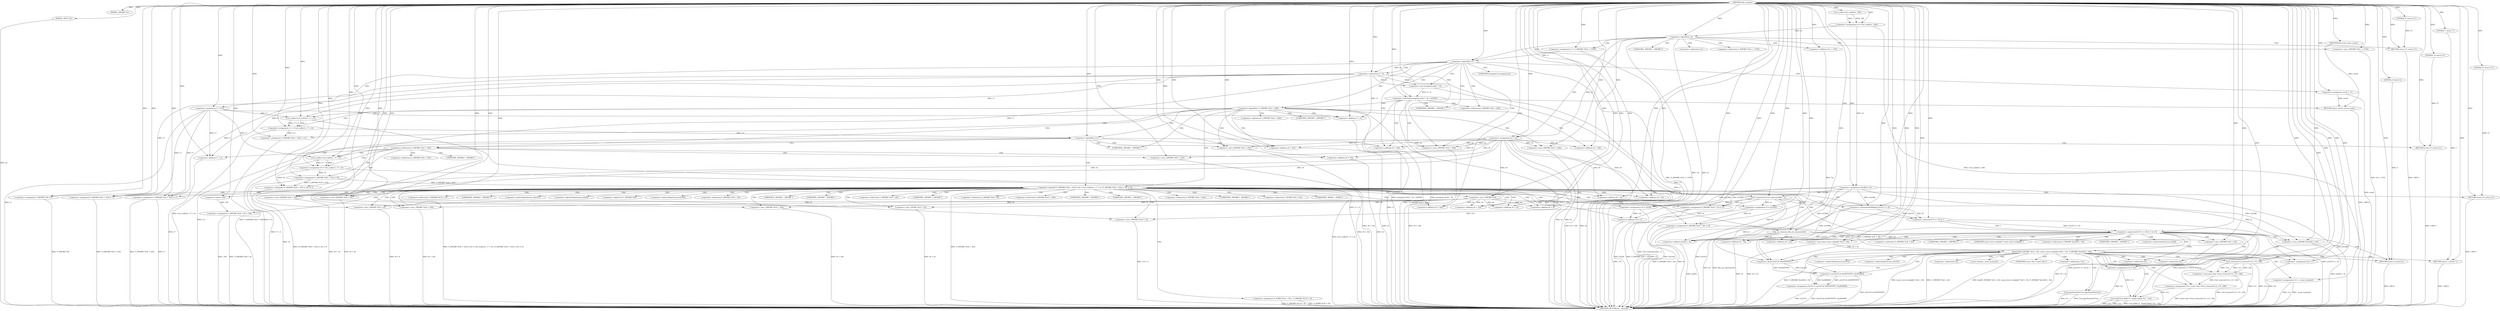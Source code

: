 digraph tftp_connect {  
"1000113" [label = "(METHOD,tftp_connect)" ]
"1000387" [label = "(METHOD_RETURN,int __fastcall)" ]
"1000114" [label = "(PARAM,_DWORD *a1)" ]
"1000115" [label = "(PARAM,_BYTE *a2)" ]
"1000129" [label = "(<operator>.assignment,v4 = Curl_ccalloc(1, 336))" ]
"1000131" [label = "(Curl_ccalloc,Curl_ccalloc(1, 336))" ]
"1000134" [label = "(<operator>.assignment,a1[188] = v4)" ]
"1000140" [label = "(<operator>.logicalNot,!v4)" ]
"1000142" [label = "(RETURN,return 27;,return 27;)" ]
"1000143" [label = "(LITERAL,27,return 27;)" ]
"1000144" [label = "(<operator>.assignment,v6 = v4)" ]
"1000147" [label = "(<operator>.assignment,v7 = *(_DWORD *)(*a1 + 1576))" ]
"1000150" [label = "(<operator>.cast,(_DWORD *)(*a1 + 1576))" ]
"1000152" [label = "(<operator>.addition,*a1 + 1576)" ]
"1000157" [label = "(<operator>.logicalNot,!v7)" ]
"1000160" [label = "(<operator>.assignment,v7 = 512)" ]
"1000164" [label = "(<operator>.assignment,result = 71)" ]
"1000168" [label = "(<operator>.lessThan,(unsigned int)(v7 - 8) < 0xFFB1)" ]
"1000169" [label = "(<operator>.cast,(unsigned int)(v7 - 8))" ]
"1000171" [label = "(<operator>.subtraction,v7 - 8)" ]
"1000178" [label = "(<operator>.logicalNot,!*(_DWORD *)(v6 + 328))" ]
"1000180" [label = "(<operator>.cast,(_DWORD *)(v6 + 328))" ]
"1000182" [label = "(<operator>.addition,v6 + 328)" ]
"1000186" [label = "(<operator>.assignment,v11 = Curl_ccalloc(1, v7 + 4))" ]
"1000188" [label = "(Curl_ccalloc,Curl_ccalloc(1, v7 + 4))" ]
"1000190" [label = "(<operator>.addition,v7 + 4)" ]
"1000193" [label = "(<operator>.assignment,*(_DWORD *)(v6 + 328) = v11)" ]
"1000195" [label = "(<operator>.cast,(_DWORD *)(v6 + 328))" ]
"1000197" [label = "(<operator>.addition,v6 + 328)" ]
"1000202" [label = "(<operator>.logicalNot,!v11)" ]
"1000204" [label = "(RETURN,return 27;,return 27;)" ]
"1000205" [label = "(LITERAL,27,return 27;)" ]
"1000207" [label = "(<operator>.logicalOr,*(_DWORD *)(v6 + 332) || (v8 = Curl_ccalloc(1, v7 + 4), (*(_DWORD *)(v6 + 332) = v8) != 0))" ]
"1000209" [label = "(<operator>.cast,(_DWORD *)(v6 + 332))" ]
"1000211" [label = "(<operator>.addition,v6 + 332)" ]
"1000215" [label = "(<operator>.assignment,v8 = Curl_ccalloc(1, v7 + 4))" ]
"1000217" [label = "(Curl_ccalloc,Curl_ccalloc(1, v7 + 4))" ]
"1000219" [label = "(<operator>.addition,v7 + 4)" ]
"1000222" [label = "(<operator>.notEquals,(*(_DWORD *)(v6 + 332) = v8) != 0)" ]
"1000223" [label = "(<operator>.assignment,*(_DWORD *)(v6 + 332) = v8)" ]
"1000225" [label = "(<operator>.cast,(_DWORD *)(v6 + 332))" ]
"1000227" [label = "(<operator>.addition,v6 + 332)" ]
"1000233" [label = "(Curl_conncontrol,Curl_conncontrol(a1, 1))" ]
"1000236" [label = "(<operator>.assignment,v9 = a1[105])" ]
"1000241" [label = "(<operator>.assignment,*(_DWORD *)(v6 + 16) = a1)" ]
"1000243" [label = "(<operator>.cast,(_DWORD *)(v6 + 16))" ]
"1000245" [label = "(<operator>.addition,v6 + 16)" ]
"1000249" [label = "(<operator>.assignment,*(_DWORD *)(v6 + 20) = v9)" ]
"1000251" [label = "(<operator>.cast,(_DWORD *)(v6 + 20))" ]
"1000253" [label = "(<operator>.addition,v6 + 20)" ]
"1000257" [label = "(<operator>.assignment,*(_DWORD *)v6 = 0)" ]
"1000259" [label = "(<operator>.cast,(_DWORD *)v6)" ]
"1000263" [label = "(<operator>.assignment,*(_DWORD *)(v6 + 8) = -100)" ]
"1000265" [label = "(<operator>.cast,(_DWORD *)(v6 + 8))" ]
"1000267" [label = "(<operator>.addition,v6 + 8)" ]
"1000270" [label = "(<operator>.minus,-100)" ]
"1000272" [label = "(<operator>.assignment,v10 = a1[20])" ]
"1000277" [label = "(<operator>.assignment,*(_DWORD *)(v6 + 320) = v7)" ]
"1000279" [label = "(<operator>.cast,(_DWORD *)(v6 + 320))" ]
"1000281" [label = "(<operator>.addition,v6 + 320)" ]
"1000285" [label = "(<operator>.assignment,*(_DWORD *)(v6 + 324) = v7)" ]
"1000287" [label = "(<operator>.cast,(_DWORD *)(v6 + 324))" ]
"1000289" [label = "(<operator>.addition,v6 + 324)" ]
"1000293" [label = "(<operator>.assignment,*(_WORD *)(v6 + 52) = *(_DWORD *)(v10 + 4))" ]
"1000295" [label = "(<operator>.cast,(_WORD *)(v6 + 52))" ]
"1000297" [label = "(<operator>.addition,v6 + 52)" ]
"1000301" [label = "(<operator>.cast,(_DWORD *)(v10 + 4))" ]
"1000303" [label = "(<operator>.addition,v10 + 4)" ]
"1000306" [label = "(tftp_set_timeouts,tftp_set_timeouts(v6))" ]
"1000309" [label = "(<operator>.equals,((a1[147] >> 25) & 1) == 0)" ]
"1000310" [label = "(<operator>.and,(a1[147] >> 25) & 1)" ]
"1000311" [label = "(<operator>.arithmeticShiftRight,a1[147] >> 25)" ]
"1000320" [label = "(bind,bind(*(_DWORD *)(v6 + 20), (const struct sockaddr *)(v6 + 52), *(_DWORD *)(a1[20] + 16)))" ]
"1000322" [label = "(<operator>.cast,(_DWORD *)(v6 + 20))" ]
"1000324" [label = "(<operator>.addition,v6 + 20)" ]
"1000327" [label = "(<operator>.cast,(const struct sockaddr *)(v6 + 52))" ]
"1000329" [label = "(<operator>.addition,v6 + 52)" ]
"1000333" [label = "(<operator>.cast,(_DWORD *)(a1[20] + 16))" ]
"1000335" [label = "(<operator>.addition,a1[20] + 16)" ]
"1000341" [label = "(<operator>.assignment,v13 = *a1)" ]
"1000345" [label = "(<operator>.assignment,v12 = _errno_location())" ]
"1000348" [label = "(<operator>.assignment,v14 = (const char *)Curl_strerror(*v12, v15, 128))" ]
"1000350" [label = "(<operator>.cast,(const char *)Curl_strerror(*v12, v15, 128))" ]
"1000352" [label = "(Curl_strerror,Curl_strerror(*v12, v15, 128))" ]
"1000357" [label = "(Curl_failf,Curl_failf(v13, \"bind() failed; %s\", v14))" ]
"1000361" [label = "(RETURN,return 7;,return 7;)" ]
"1000362" [label = "(LITERAL,7,return 7;)" ]
"1000363" [label = "(<operator>.assignment,a1[147] = a1[147] & 0xFDFFFFFF | 0x2000000)" ]
"1000367" [label = "(<operator>.or,a1[147] & 0xFDFFFFFF | 0x2000000)" ]
"1000368" [label = "(<operator>.and,a1[147] & 0xFDFFFFFF)" ]
"1000374" [label = "(Curl_pgrsStartNow,Curl_pgrsStartNow(*a1))" ]
"1000377" [label = "(<operator>.assignment,*a2 = 1)" ]
"1000381" [label = "(RETURN,return 0;,return 0;)" ]
"1000382" [label = "(LITERAL,0,return 0;)" ]
"1000383" [label = "(RETURN,return 27;,return 27;)" ]
"1000384" [label = "(LITERAL,27,return 27;)" ]
"1000385" [label = "(RETURN,return result;,return result;)" ]
"1000386" [label = "(IDENTIFIER,result,return result;)" ]
"1000149" [label = "(<operator>.indirection,*(_DWORD *)(*a1 + 1576))" ]
"1000151" [label = "(UNKNOWN,_DWORD *,_DWORD *)" ]
"1000153" [label = "(<operator>.indirection,*a1)" ]
"1000170" [label = "(UNKNOWN,unsigned int,unsigned int)" ]
"1000179" [label = "(<operator>.indirection,*(_DWORD *)(v6 + 328))" ]
"1000181" [label = "(UNKNOWN,_DWORD *,_DWORD *)" ]
"1000194" [label = "(<operator>.indirection,*(_DWORD *)(v6 + 328))" ]
"1000196" [label = "(UNKNOWN,_DWORD *,_DWORD *)" ]
"1000208" [label = "(<operator>.indirection,*(_DWORD *)(v6 + 332))" ]
"1000210" [label = "(UNKNOWN,_DWORD *,_DWORD *)" ]
"1000224" [label = "(<operator>.indirection,*(_DWORD *)(v6 + 332))" ]
"1000226" [label = "(UNKNOWN,_DWORD *,_DWORD *)" ]
"1000238" [label = "(<operator>.indirectIndexAccess,a1[105])" ]
"1000242" [label = "(<operator>.indirection,*(_DWORD *)(v6 + 16))" ]
"1000244" [label = "(UNKNOWN,_DWORD *,_DWORD *)" ]
"1000250" [label = "(<operator>.indirection,*(_DWORD *)(v6 + 20))" ]
"1000252" [label = "(UNKNOWN,_DWORD *,_DWORD *)" ]
"1000258" [label = "(<operator>.indirection,*(_DWORD *)v6)" ]
"1000260" [label = "(UNKNOWN,_DWORD *,_DWORD *)" ]
"1000264" [label = "(<operator>.indirection,*(_DWORD *)(v6 + 8))" ]
"1000266" [label = "(UNKNOWN,_DWORD *,_DWORD *)" ]
"1000274" [label = "(<operator>.indirectIndexAccess,a1[20])" ]
"1000278" [label = "(<operator>.indirection,*(_DWORD *)(v6 + 320))" ]
"1000280" [label = "(UNKNOWN,_DWORD *,_DWORD *)" ]
"1000286" [label = "(<operator>.indirection,*(_DWORD *)(v6 + 324))" ]
"1000288" [label = "(UNKNOWN,_DWORD *,_DWORD *)" ]
"1000294" [label = "(<operator>.indirection,*(_WORD *)(v6 + 52))" ]
"1000296" [label = "(UNKNOWN,_WORD *,_WORD *)" ]
"1000300" [label = "(<operator>.indirection,*(_DWORD *)(v10 + 4))" ]
"1000302" [label = "(UNKNOWN,_DWORD *,_DWORD *)" ]
"1000312" [label = "(<operator>.indirectIndexAccess,a1[147])" ]
"1000321" [label = "(<operator>.indirection,*(_DWORD *)(v6 + 20))" ]
"1000323" [label = "(UNKNOWN,_DWORD *,_DWORD *)" ]
"1000328" [label = "(UNKNOWN,const struct sockaddr *,const struct sockaddr *)" ]
"1000332" [label = "(<operator>.indirection,*(_DWORD *)(a1[20] + 16))" ]
"1000334" [label = "(UNKNOWN,_DWORD *,_DWORD *)" ]
"1000336" [label = "(<operator>.indirectIndexAccess,a1[20])" ]
"1000343" [label = "(<operator>.indirection,*a1)" ]
"1000347" [label = "(_errno_location,_errno_location())" ]
"1000351" [label = "(UNKNOWN,const char *,const char *)" ]
"1000353" [label = "(<operator>.indirection,*v12)" ]
"1000364" [label = "(<operator>.indirectIndexAccess,a1[147])" ]
"1000369" [label = "(<operator>.indirectIndexAccess,a1[147])" ]
"1000375" [label = "(<operator>.indirection,*a1)" ]
"1000378" [label = "(<operator>.indirection,*a2)" ]
  "1000385" -> "1000387"  [ label = "DDG: <RET>"] 
  "1000361" -> "1000387"  [ label = "DDG: <RET>"] 
  "1000142" -> "1000387"  [ label = "DDG: <RET>"] 
  "1000381" -> "1000387"  [ label = "DDG: <RET>"] 
  "1000383" -> "1000387"  [ label = "DDG: <RET>"] 
  "1000150" -> "1000387"  [ label = "DDG: *a1 + 1576"] 
  "1000211" -> "1000387"  [ label = "DDG: v6"] 
  "1000287" -> "1000387"  [ label = "DDG: v6 + 324"] 
  "1000320" -> "1000387"  [ label = "DDG: (const struct sockaddr *)(v6 + 52)"] 
  "1000293" -> "1000387"  [ label = "DDG: *(_WORD *)(v6 + 52)"] 
  "1000160" -> "1000387"  [ label = "DDG: v7"] 
  "1000265" -> "1000387"  [ label = "DDG: v6 + 8"] 
  "1000193" -> "1000387"  [ label = "DDG: *(_DWORD *)(v6 + 328)"] 
  "1000374" -> "1000387"  [ label = "DDG: Curl_pgrsStartNow(*a1)"] 
  "1000190" -> "1000387"  [ label = "DDG: v7"] 
  "1000333" -> "1000387"  [ label = "DDG: a1[20] + 16"] 
  "1000306" -> "1000387"  [ label = "DDG: v6"] 
  "1000350" -> "1000387"  [ label = "DDG: Curl_strerror(*v12, v15, 128)"] 
  "1000202" -> "1000387"  [ label = "DDG: v11"] 
  "1000329" -> "1000387"  [ label = "DDG: v6"] 
  "1000352" -> "1000387"  [ label = "DDG: *v12"] 
  "1000320" -> "1000387"  [ label = "DDG: *(_DWORD *)(v6 + 20)"] 
  "1000233" -> "1000387"  [ label = "DDG: Curl_conncontrol(a1, 1)"] 
  "1000257" -> "1000387"  [ label = "DDG: *(_DWORD *)v6"] 
  "1000157" -> "1000387"  [ label = "DDG: !v7"] 
  "1000215" -> "1000387"  [ label = "DDG: Curl_ccalloc(1, v7 + 4)"] 
  "1000178" -> "1000387"  [ label = "DDG: !*(_DWORD *)(v6 + 328)"] 
  "1000223" -> "1000387"  [ label = "DDG: v8"] 
  "1000209" -> "1000387"  [ label = "DDG: v6 + 332"] 
  "1000363" -> "1000387"  [ label = "DDG: a1[147]"] 
  "1000249" -> "1000387"  [ label = "DDG: v9"] 
  "1000219" -> "1000387"  [ label = "DDG: v7"] 
  "1000352" -> "1000387"  [ label = "DDG: v15"] 
  "1000320" -> "1000387"  [ label = "DDG: bind(*(_DWORD *)(v6 + 20), (const struct sockaddr *)(v6 + 52), *(_DWORD *)(a1[20] + 16))"] 
  "1000272" -> "1000387"  [ label = "DDG: a1[20]"] 
  "1000263" -> "1000387"  [ label = "DDG: -100"] 
  "1000249" -> "1000387"  [ label = "DDG: *(_DWORD *)(v6 + 20)"] 
  "1000225" -> "1000387"  [ label = "DDG: v6 + 332"] 
  "1000152" -> "1000387"  [ label = "DDG: *a1"] 
  "1000367" -> "1000387"  [ label = "DDG: a1[147] & 0xFDFFFFFF"] 
  "1000285" -> "1000387"  [ label = "DDG: v7"] 
  "1000147" -> "1000387"  [ label = "DDG: *(_DWORD *)(*a1 + 1576)"] 
  "1000180" -> "1000387"  [ label = "DDG: v6 + 328"] 
  "1000251" -> "1000387"  [ label = "DDG: v6 + 20"] 
  "1000309" -> "1000387"  [ label = "DDG: (a1[147] >> 25) & 1"] 
  "1000188" -> "1000387"  [ label = "DDG: v7 + 4"] 
  "1000115" -> "1000387"  [ label = "DDG: a2"] 
  "1000303" -> "1000387"  [ label = "DDG: v10"] 
  "1000348" -> "1000387"  [ label = "DDG: (const char *)Curl_strerror(*v12, v15, 128)"] 
  "1000345" -> "1000387"  [ label = "DDG: v12"] 
  "1000363" -> "1000387"  [ label = "DDG: a1[147] & 0xFDFFFFFF | 0x2000000"] 
  "1000377" -> "1000387"  [ label = "DDG: *a2"] 
  "1000207" -> "1000387"  [ label = "DDG: *(_DWORD *)(v6 + 332) || (v8 = Curl_ccalloc(1, v7 + 4), (*(_DWORD *)(v6 + 332) = v8) != 0)"] 
  "1000222" -> "1000387"  [ label = "DDG: (*(_DWORD *)(v6 + 332) = v8) != 0"] 
  "1000129" -> "1000387"  [ label = "DDG: Curl_ccalloc(1, 336)"] 
  "1000241" -> "1000387"  [ label = "DDG: a1"] 
  "1000341" -> "1000387"  [ label = "DDG: *a1"] 
  "1000285" -> "1000387"  [ label = "DDG: *(_DWORD *)(v6 + 324)"] 
  "1000301" -> "1000387"  [ label = "DDG: v10 + 4"] 
  "1000310" -> "1000387"  [ label = "DDG: a1[147] >> 25"] 
  "1000197" -> "1000387"  [ label = "DDG: v6"] 
  "1000320" -> "1000387"  [ label = "DDG: *(_DWORD *)(a1[20] + 16)"] 
  "1000186" -> "1000387"  [ label = "DDG: Curl_ccalloc(1, v7 + 4)"] 
  "1000207" -> "1000387"  [ label = "DDG: *(_DWORD *)(v6 + 332)"] 
  "1000169" -> "1000387"  [ label = "DDG: v7 - 8"] 
  "1000279" -> "1000387"  [ label = "DDG: v6 + 320"] 
  "1000134" -> "1000387"  [ label = "DDG: a1[188]"] 
  "1000140" -> "1000387"  [ label = "DDG: v4"] 
  "1000306" -> "1000387"  [ label = "DDG: tftp_set_timeouts(v6)"] 
  "1000335" -> "1000387"  [ label = "DDG: a1[20]"] 
  "1000293" -> "1000387"  [ label = "DDG: *(_DWORD *)(v10 + 4)"] 
  "1000227" -> "1000387"  [ label = "DDG: v6"] 
  "1000327" -> "1000387"  [ label = "DDG: v6 + 52"] 
  "1000241" -> "1000387"  [ label = "DDG: *(_DWORD *)(v6 + 16)"] 
  "1000178" -> "1000387"  [ label = "DDG: *(_DWORD *)(v6 + 328)"] 
  "1000168" -> "1000387"  [ label = "DDG: (unsigned int)(v7 - 8)"] 
  "1000374" -> "1000387"  [ label = "DDG: *a1"] 
  "1000345" -> "1000387"  [ label = "DDG: _errno_location()"] 
  "1000140" -> "1000387"  [ label = "DDG: !v4"] 
  "1000277" -> "1000387"  [ label = "DDG: *(_DWORD *)(v6 + 320)"] 
  "1000263" -> "1000387"  [ label = "DDG: *(_DWORD *)(v6 + 8)"] 
  "1000144" -> "1000387"  [ label = "DDG: v6"] 
  "1000357" -> "1000387"  [ label = "DDG: Curl_failf(v13, \"bind() failed; %s\", v14)"] 
  "1000236" -> "1000387"  [ label = "DDG: a1[105]"] 
  "1000309" -> "1000387"  [ label = "DDG: ((a1[147] >> 25) & 1) == 0"] 
  "1000171" -> "1000387"  [ label = "DDG: v7"] 
  "1000202" -> "1000387"  [ label = "DDG: !v11"] 
  "1000195" -> "1000387"  [ label = "DDG: v6 + 328"] 
  "1000295" -> "1000387"  [ label = "DDG: v6 + 52"] 
  "1000144" -> "1000387"  [ label = "DDG: v4"] 
  "1000322" -> "1000387"  [ label = "DDG: v6 + 20"] 
  "1000243" -> "1000387"  [ label = "DDG: v6 + 16"] 
  "1000357" -> "1000387"  [ label = "DDG: v13"] 
  "1000311" -> "1000387"  [ label = "DDG: a1[147]"] 
  "1000168" -> "1000387"  [ label = "DDG: (unsigned int)(v7 - 8) < 0xFFB1"] 
  "1000164" -> "1000387"  [ label = "DDG: result"] 
  "1000217" -> "1000387"  [ label = "DDG: v7 + 4"] 
  "1000357" -> "1000387"  [ label = "DDG: v14"] 
  "1000204" -> "1000387"  [ label = "DDG: <RET>"] 
  "1000113" -> "1000114"  [ label = "DDG: "] 
  "1000113" -> "1000115"  [ label = "DDG: "] 
  "1000131" -> "1000129"  [ label = "DDG: 1"] 
  "1000131" -> "1000129"  [ label = "DDG: 336"] 
  "1000113" -> "1000129"  [ label = "DDG: "] 
  "1000113" -> "1000131"  [ label = "DDG: "] 
  "1000129" -> "1000134"  [ label = "DDG: v4"] 
  "1000113" -> "1000134"  [ label = "DDG: "] 
  "1000113" -> "1000140"  [ label = "DDG: "] 
  "1000129" -> "1000140"  [ label = "DDG: v4"] 
  "1000143" -> "1000142"  [ label = "DDG: 27"] 
  "1000113" -> "1000142"  [ label = "DDG: "] 
  "1000113" -> "1000143"  [ label = "DDG: "] 
  "1000140" -> "1000144"  [ label = "DDG: v4"] 
  "1000113" -> "1000144"  [ label = "DDG: "] 
  "1000113" -> "1000147"  [ label = "DDG: "] 
  "1000113" -> "1000150"  [ label = "DDG: "] 
  "1000113" -> "1000152"  [ label = "DDG: "] 
  "1000147" -> "1000157"  [ label = "DDG: v7"] 
  "1000113" -> "1000157"  [ label = "DDG: "] 
  "1000113" -> "1000160"  [ label = "DDG: "] 
  "1000113" -> "1000164"  [ label = "DDG: "] 
  "1000169" -> "1000168"  [ label = "DDG: v7 - 8"] 
  "1000171" -> "1000169"  [ label = "DDG: v7"] 
  "1000171" -> "1000169"  [ label = "DDG: 8"] 
  "1000157" -> "1000171"  [ label = "DDG: v7"] 
  "1000113" -> "1000171"  [ label = "DDG: "] 
  "1000113" -> "1000168"  [ label = "DDG: "] 
  "1000144" -> "1000180"  [ label = "DDG: v6"] 
  "1000113" -> "1000180"  [ label = "DDG: "] 
  "1000144" -> "1000182"  [ label = "DDG: v6"] 
  "1000113" -> "1000182"  [ label = "DDG: "] 
  "1000188" -> "1000186"  [ label = "DDG: 1"] 
  "1000188" -> "1000186"  [ label = "DDG: v7 + 4"] 
  "1000113" -> "1000186"  [ label = "DDG: "] 
  "1000113" -> "1000188"  [ label = "DDG: "] 
  "1000160" -> "1000188"  [ label = "DDG: v7"] 
  "1000171" -> "1000188"  [ label = "DDG: v7"] 
  "1000160" -> "1000190"  [ label = "DDG: v7"] 
  "1000171" -> "1000190"  [ label = "DDG: v7"] 
  "1000113" -> "1000190"  [ label = "DDG: "] 
  "1000186" -> "1000193"  [ label = "DDG: v11"] 
  "1000113" -> "1000193"  [ label = "DDG: "] 
  "1000113" -> "1000195"  [ label = "DDG: "] 
  "1000144" -> "1000195"  [ label = "DDG: v6"] 
  "1000113" -> "1000197"  [ label = "DDG: "] 
  "1000144" -> "1000197"  [ label = "DDG: v6"] 
  "1000113" -> "1000202"  [ label = "DDG: "] 
  "1000186" -> "1000202"  [ label = "DDG: v11"] 
  "1000205" -> "1000204"  [ label = "DDG: 27"] 
  "1000113" -> "1000204"  [ label = "DDG: "] 
  "1000113" -> "1000205"  [ label = "DDG: "] 
  "1000223" -> "1000207"  [ label = "DDG: *(_DWORD *)(v6 + 332)"] 
  "1000113" -> "1000209"  [ label = "DDG: "] 
  "1000144" -> "1000209"  [ label = "DDG: v6"] 
  "1000113" -> "1000211"  [ label = "DDG: "] 
  "1000144" -> "1000211"  [ label = "DDG: v6"] 
  "1000217" -> "1000215"  [ label = "DDG: 1"] 
  "1000217" -> "1000215"  [ label = "DDG: v7 + 4"] 
  "1000113" -> "1000215"  [ label = "DDG: "] 
  "1000113" -> "1000217"  [ label = "DDG: "] 
  "1000160" -> "1000217"  [ label = "DDG: v7"] 
  "1000171" -> "1000217"  [ label = "DDG: v7"] 
  "1000160" -> "1000219"  [ label = "DDG: v7"] 
  "1000171" -> "1000219"  [ label = "DDG: v7"] 
  "1000113" -> "1000219"  [ label = "DDG: "] 
  "1000223" -> "1000222"  [ label = "DDG: *(_DWORD *)(v6 + 332)"] 
  "1000215" -> "1000222"  [ label = "DDG: v8"] 
  "1000113" -> "1000222"  [ label = "DDG: "] 
  "1000113" -> "1000225"  [ label = "DDG: "] 
  "1000144" -> "1000225"  [ label = "DDG: v6"] 
  "1000113" -> "1000227"  [ label = "DDG: "] 
  "1000144" -> "1000227"  [ label = "DDG: v6"] 
  "1000215" -> "1000223"  [ label = "DDG: v8"] 
  "1000113" -> "1000223"  [ label = "DDG: "] 
  "1000134" -> "1000233"  [ label = "DDG: a1[188]"] 
  "1000113" -> "1000233"  [ label = "DDG: "] 
  "1000233" -> "1000236"  [ label = "DDG: a1"] 
  "1000113" -> "1000236"  [ label = "DDG: "] 
  "1000233" -> "1000241"  [ label = "DDG: a1"] 
  "1000134" -> "1000241"  [ label = "DDG: a1[188]"] 
  "1000113" -> "1000241"  [ label = "DDG: "] 
  "1000113" -> "1000243"  [ label = "DDG: "] 
  "1000144" -> "1000243"  [ label = "DDG: v6"] 
  "1000113" -> "1000245"  [ label = "DDG: "] 
  "1000144" -> "1000245"  [ label = "DDG: v6"] 
  "1000236" -> "1000249"  [ label = "DDG: v9"] 
  "1000113" -> "1000249"  [ label = "DDG: "] 
  "1000113" -> "1000251"  [ label = "DDG: "] 
  "1000144" -> "1000251"  [ label = "DDG: v6"] 
  "1000113" -> "1000253"  [ label = "DDG: "] 
  "1000144" -> "1000253"  [ label = "DDG: v6"] 
  "1000113" -> "1000257"  [ label = "DDG: "] 
  "1000113" -> "1000259"  [ label = "DDG: "] 
  "1000144" -> "1000259"  [ label = "DDG: v6"] 
  "1000270" -> "1000263"  [ label = "DDG: 100"] 
  "1000259" -> "1000265"  [ label = "DDG: v6"] 
  "1000113" -> "1000265"  [ label = "DDG: "] 
  "1000259" -> "1000267"  [ label = "DDG: v6"] 
  "1000113" -> "1000267"  [ label = "DDG: "] 
  "1000113" -> "1000270"  [ label = "DDG: "] 
  "1000233" -> "1000272"  [ label = "DDG: a1"] 
  "1000134" -> "1000272"  [ label = "DDG: a1[188]"] 
  "1000113" -> "1000272"  [ label = "DDG: "] 
  "1000160" -> "1000277"  [ label = "DDG: v7"] 
  "1000171" -> "1000277"  [ label = "DDG: v7"] 
  "1000113" -> "1000277"  [ label = "DDG: "] 
  "1000113" -> "1000279"  [ label = "DDG: "] 
  "1000259" -> "1000279"  [ label = "DDG: v6"] 
  "1000113" -> "1000281"  [ label = "DDG: "] 
  "1000259" -> "1000281"  [ label = "DDG: v6"] 
  "1000113" -> "1000285"  [ label = "DDG: "] 
  "1000160" -> "1000285"  [ label = "DDG: v7"] 
  "1000171" -> "1000285"  [ label = "DDG: v7"] 
  "1000113" -> "1000287"  [ label = "DDG: "] 
  "1000259" -> "1000287"  [ label = "DDG: v6"] 
  "1000113" -> "1000289"  [ label = "DDG: "] 
  "1000259" -> "1000289"  [ label = "DDG: v6"] 
  "1000113" -> "1000295"  [ label = "DDG: "] 
  "1000259" -> "1000295"  [ label = "DDG: v6"] 
  "1000113" -> "1000297"  [ label = "DDG: "] 
  "1000259" -> "1000297"  [ label = "DDG: v6"] 
  "1000272" -> "1000301"  [ label = "DDG: v10"] 
  "1000113" -> "1000301"  [ label = "DDG: "] 
  "1000272" -> "1000303"  [ label = "DDG: v10"] 
  "1000113" -> "1000303"  [ label = "DDG: "] 
  "1000113" -> "1000306"  [ label = "DDG: "] 
  "1000259" -> "1000306"  [ label = "DDG: v6"] 
  "1000310" -> "1000309"  [ label = "DDG: a1[147] >> 25"] 
  "1000310" -> "1000309"  [ label = "DDG: 1"] 
  "1000311" -> "1000310"  [ label = "DDG: a1[147]"] 
  "1000311" -> "1000310"  [ label = "DDG: 25"] 
  "1000233" -> "1000311"  [ label = "DDG: a1"] 
  "1000134" -> "1000311"  [ label = "DDG: a1[188]"] 
  "1000113" -> "1000311"  [ label = "DDG: "] 
  "1000113" -> "1000310"  [ label = "DDG: "] 
  "1000113" -> "1000309"  [ label = "DDG: "] 
  "1000249" -> "1000320"  [ label = "DDG: *(_DWORD *)(v6 + 20)"] 
  "1000306" -> "1000322"  [ label = "DDG: v6"] 
  "1000113" -> "1000322"  [ label = "DDG: "] 
  "1000306" -> "1000324"  [ label = "DDG: v6"] 
  "1000113" -> "1000324"  [ label = "DDG: "] 
  "1000327" -> "1000320"  [ label = "DDG: v6 + 52"] 
  "1000113" -> "1000327"  [ label = "DDG: "] 
  "1000306" -> "1000327"  [ label = "DDG: v6"] 
  "1000113" -> "1000329"  [ label = "DDG: "] 
  "1000306" -> "1000329"  [ label = "DDG: v6"] 
  "1000233" -> "1000333"  [ label = "DDG: a1"] 
  "1000134" -> "1000333"  [ label = "DDG: a1[188]"] 
  "1000113" -> "1000333"  [ label = "DDG: "] 
  "1000233" -> "1000335"  [ label = "DDG: a1"] 
  "1000134" -> "1000335"  [ label = "DDG: a1[188]"] 
  "1000113" -> "1000335"  [ label = "DDG: "] 
  "1000113" -> "1000341"  [ label = "DDG: "] 
  "1000113" -> "1000345"  [ label = "DDG: "] 
  "1000350" -> "1000348"  [ label = "DDG: Curl_strerror(*v12, v15, 128)"] 
  "1000113" -> "1000348"  [ label = "DDG: "] 
  "1000352" -> "1000350"  [ label = "DDG: *v12"] 
  "1000352" -> "1000350"  [ label = "DDG: v15"] 
  "1000352" -> "1000350"  [ label = "DDG: 128"] 
  "1000113" -> "1000352"  [ label = "DDG: "] 
  "1000341" -> "1000357"  [ label = "DDG: v13"] 
  "1000113" -> "1000357"  [ label = "DDG: "] 
  "1000348" -> "1000357"  [ label = "DDG: v14"] 
  "1000362" -> "1000361"  [ label = "DDG: 7"] 
  "1000113" -> "1000361"  [ label = "DDG: "] 
  "1000113" -> "1000362"  [ label = "DDG: "] 
  "1000367" -> "1000363"  [ label = "DDG: a1[147] & 0xFDFFFFFF"] 
  "1000367" -> "1000363"  [ label = "DDG: 0x2000000"] 
  "1000368" -> "1000367"  [ label = "DDG: a1[147]"] 
  "1000368" -> "1000367"  [ label = "DDG: 0xFDFFFFFF"] 
  "1000311" -> "1000368"  [ label = "DDG: a1[147]"] 
  "1000233" -> "1000368"  [ label = "DDG: a1"] 
  "1000134" -> "1000368"  [ label = "DDG: a1[188]"] 
  "1000113" -> "1000368"  [ label = "DDG: "] 
  "1000113" -> "1000367"  [ label = "DDG: "] 
  "1000113" -> "1000377"  [ label = "DDG: "] 
  "1000382" -> "1000381"  [ label = "DDG: 0"] 
  "1000113" -> "1000381"  [ label = "DDG: "] 
  "1000113" -> "1000382"  [ label = "DDG: "] 
  "1000384" -> "1000383"  [ label = "DDG: 27"] 
  "1000113" -> "1000383"  [ label = "DDG: "] 
  "1000113" -> "1000384"  [ label = "DDG: "] 
  "1000386" -> "1000385"  [ label = "DDG: result"] 
  "1000164" -> "1000385"  [ label = "DDG: result"] 
  "1000113" -> "1000386"  [ label = "DDG: "] 
  "1000140" -> "1000144"  [ label = "CDG: "] 
  "1000140" -> "1000142"  [ label = "CDG: "] 
  "1000140" -> "1000157"  [ label = "CDG: "] 
  "1000140" -> "1000153"  [ label = "CDG: "] 
  "1000140" -> "1000152"  [ label = "CDG: "] 
  "1000140" -> "1000151"  [ label = "CDG: "] 
  "1000140" -> "1000150"  [ label = "CDG: "] 
  "1000140" -> "1000149"  [ label = "CDG: "] 
  "1000140" -> "1000147"  [ label = "CDG: "] 
  "1000157" -> "1000160"  [ label = "CDG: "] 
  "1000157" -> "1000171"  [ label = "CDG: "] 
  "1000157" -> "1000170"  [ label = "CDG: "] 
  "1000157" -> "1000169"  [ label = "CDG: "] 
  "1000157" -> "1000168"  [ label = "CDG: "] 
  "1000157" -> "1000164"  [ label = "CDG: "] 
  "1000157" -> "1000182"  [ label = "CDG: "] 
  "1000157" -> "1000181"  [ label = "CDG: "] 
  "1000157" -> "1000180"  [ label = "CDG: "] 
  "1000157" -> "1000179"  [ label = "CDG: "] 
  "1000157" -> "1000178"  [ label = "CDG: "] 
  "1000168" -> "1000182"  [ label = "CDG: "] 
  "1000168" -> "1000181"  [ label = "CDG: "] 
  "1000168" -> "1000180"  [ label = "CDG: "] 
  "1000168" -> "1000179"  [ label = "CDG: "] 
  "1000168" -> "1000178"  [ label = "CDG: "] 
  "1000168" -> "1000385"  [ label = "CDG: "] 
  "1000178" -> "1000190"  [ label = "CDG: "] 
  "1000178" -> "1000188"  [ label = "CDG: "] 
  "1000178" -> "1000186"  [ label = "CDG: "] 
  "1000178" -> "1000208"  [ label = "CDG: "] 
  "1000178" -> "1000207"  [ label = "CDG: "] 
  "1000178" -> "1000202"  [ label = "CDG: "] 
  "1000178" -> "1000197"  [ label = "CDG: "] 
  "1000178" -> "1000196"  [ label = "CDG: "] 
  "1000178" -> "1000195"  [ label = "CDG: "] 
  "1000178" -> "1000194"  [ label = "CDG: "] 
  "1000178" -> "1000193"  [ label = "CDG: "] 
  "1000178" -> "1000211"  [ label = "CDG: "] 
  "1000178" -> "1000210"  [ label = "CDG: "] 
  "1000178" -> "1000209"  [ label = "CDG: "] 
  "1000202" -> "1000208"  [ label = "CDG: "] 
  "1000202" -> "1000207"  [ label = "CDG: "] 
  "1000202" -> "1000204"  [ label = "CDG: "] 
  "1000202" -> "1000211"  [ label = "CDG: "] 
  "1000202" -> "1000210"  [ label = "CDG: "] 
  "1000202" -> "1000209"  [ label = "CDG: "] 
  "1000207" -> "1000238"  [ label = "CDG: "] 
  "1000207" -> "1000236"  [ label = "CDG: "] 
  "1000207" -> "1000233"  [ label = "CDG: "] 
  "1000207" -> "1000253"  [ label = "CDG: "] 
  "1000207" -> "1000252"  [ label = "CDG: "] 
  "1000207" -> "1000251"  [ label = "CDG: "] 
  "1000207" -> "1000250"  [ label = "CDG: "] 
  "1000207" -> "1000249"  [ label = "CDG: "] 
  "1000207" -> "1000245"  [ label = "CDG: "] 
  "1000207" -> "1000244"  [ label = "CDG: "] 
  "1000207" -> "1000243"  [ label = "CDG: "] 
  "1000207" -> "1000242"  [ label = "CDG: "] 
  "1000207" -> "1000241"  [ label = "CDG: "] 
  "1000207" -> "1000272"  [ label = "CDG: "] 
  "1000207" -> "1000270"  [ label = "CDG: "] 
  "1000207" -> "1000267"  [ label = "CDG: "] 
  "1000207" -> "1000266"  [ label = "CDG: "] 
  "1000207" -> "1000265"  [ label = "CDG: "] 
  "1000207" -> "1000264"  [ label = "CDG: "] 
  "1000207" -> "1000263"  [ label = "CDG: "] 
  "1000207" -> "1000260"  [ label = "CDG: "] 
  "1000207" -> "1000259"  [ label = "CDG: "] 
  "1000207" -> "1000258"  [ label = "CDG: "] 
  "1000207" -> "1000257"  [ label = "CDG: "] 
  "1000207" -> "1000288"  [ label = "CDG: "] 
  "1000207" -> "1000287"  [ label = "CDG: "] 
  "1000207" -> "1000286"  [ label = "CDG: "] 
  "1000207" -> "1000285"  [ label = "CDG: "] 
  "1000207" -> "1000281"  [ label = "CDG: "] 
  "1000207" -> "1000280"  [ label = "CDG: "] 
  "1000207" -> "1000279"  [ label = "CDG: "] 
  "1000207" -> "1000278"  [ label = "CDG: "] 
  "1000207" -> "1000277"  [ label = "CDG: "] 
  "1000207" -> "1000274"  [ label = "CDG: "] 
  "1000207" -> "1000303"  [ label = "CDG: "] 
  "1000207" -> "1000302"  [ label = "CDG: "] 
  "1000207" -> "1000301"  [ label = "CDG: "] 
  "1000207" -> "1000300"  [ label = "CDG: "] 
  "1000207" -> "1000297"  [ label = "CDG: "] 
  "1000207" -> "1000296"  [ label = "CDG: "] 
  "1000207" -> "1000295"  [ label = "CDG: "] 
  "1000207" -> "1000294"  [ label = "CDG: "] 
  "1000207" -> "1000293"  [ label = "CDG: "] 
  "1000207" -> "1000289"  [ label = "CDG: "] 
  "1000207" -> "1000312"  [ label = "CDG: "] 
  "1000207" -> "1000311"  [ label = "CDG: "] 
  "1000207" -> "1000310"  [ label = "CDG: "] 
  "1000207" -> "1000309"  [ label = "CDG: "] 
  "1000207" -> "1000306"  [ label = "CDG: "] 
  "1000207" -> "1000383"  [ label = "CDG: "] 
  "1000208" -> "1000224"  [ label = "CDG: "] 
  "1000208" -> "1000223"  [ label = "CDG: "] 
  "1000208" -> "1000222"  [ label = "CDG: "] 
  "1000208" -> "1000219"  [ label = "CDG: "] 
  "1000208" -> "1000217"  [ label = "CDG: "] 
  "1000208" -> "1000215"  [ label = "CDG: "] 
  "1000208" -> "1000227"  [ label = "CDG: "] 
  "1000208" -> "1000226"  [ label = "CDG: "] 
  "1000208" -> "1000225"  [ label = "CDG: "] 
  "1000309" -> "1000320"  [ label = "CDG: "] 
  "1000309" -> "1000336"  [ label = "CDG: "] 
  "1000309" -> "1000335"  [ label = "CDG: "] 
  "1000309" -> "1000334"  [ label = "CDG: "] 
  "1000309" -> "1000333"  [ label = "CDG: "] 
  "1000309" -> "1000332"  [ label = "CDG: "] 
  "1000309" -> "1000329"  [ label = "CDG: "] 
  "1000309" -> "1000328"  [ label = "CDG: "] 
  "1000309" -> "1000327"  [ label = "CDG: "] 
  "1000309" -> "1000324"  [ label = "CDG: "] 
  "1000309" -> "1000323"  [ label = "CDG: "] 
  "1000309" -> "1000322"  [ label = "CDG: "] 
  "1000309" -> "1000321"  [ label = "CDG: "] 
  "1000309" -> "1000381"  [ label = "CDG: "] 
  "1000309" -> "1000378"  [ label = "CDG: "] 
  "1000309" -> "1000377"  [ label = "CDG: "] 
  "1000309" -> "1000375"  [ label = "CDG: "] 
  "1000309" -> "1000374"  [ label = "CDG: "] 
  "1000320" -> "1000352"  [ label = "CDG: "] 
  "1000320" -> "1000351"  [ label = "CDG: "] 
  "1000320" -> "1000350"  [ label = "CDG: "] 
  "1000320" -> "1000348"  [ label = "CDG: "] 
  "1000320" -> "1000347"  [ label = "CDG: "] 
  "1000320" -> "1000345"  [ label = "CDG: "] 
  "1000320" -> "1000343"  [ label = "CDG: "] 
  "1000320" -> "1000341"  [ label = "CDG: "] 
  "1000320" -> "1000368"  [ label = "CDG: "] 
  "1000320" -> "1000367"  [ label = "CDG: "] 
  "1000320" -> "1000364"  [ label = "CDG: "] 
  "1000320" -> "1000363"  [ label = "CDG: "] 
  "1000320" -> "1000361"  [ label = "CDG: "] 
  "1000320" -> "1000357"  [ label = "CDG: "] 
  "1000320" -> "1000353"  [ label = "CDG: "] 
  "1000320" -> "1000381"  [ label = "CDG: "] 
  "1000320" -> "1000378"  [ label = "CDG: "] 
  "1000320" -> "1000377"  [ label = "CDG: "] 
  "1000320" -> "1000375"  [ label = "CDG: "] 
  "1000320" -> "1000374"  [ label = "CDG: "] 
  "1000320" -> "1000369"  [ label = "CDG: "] 
}
